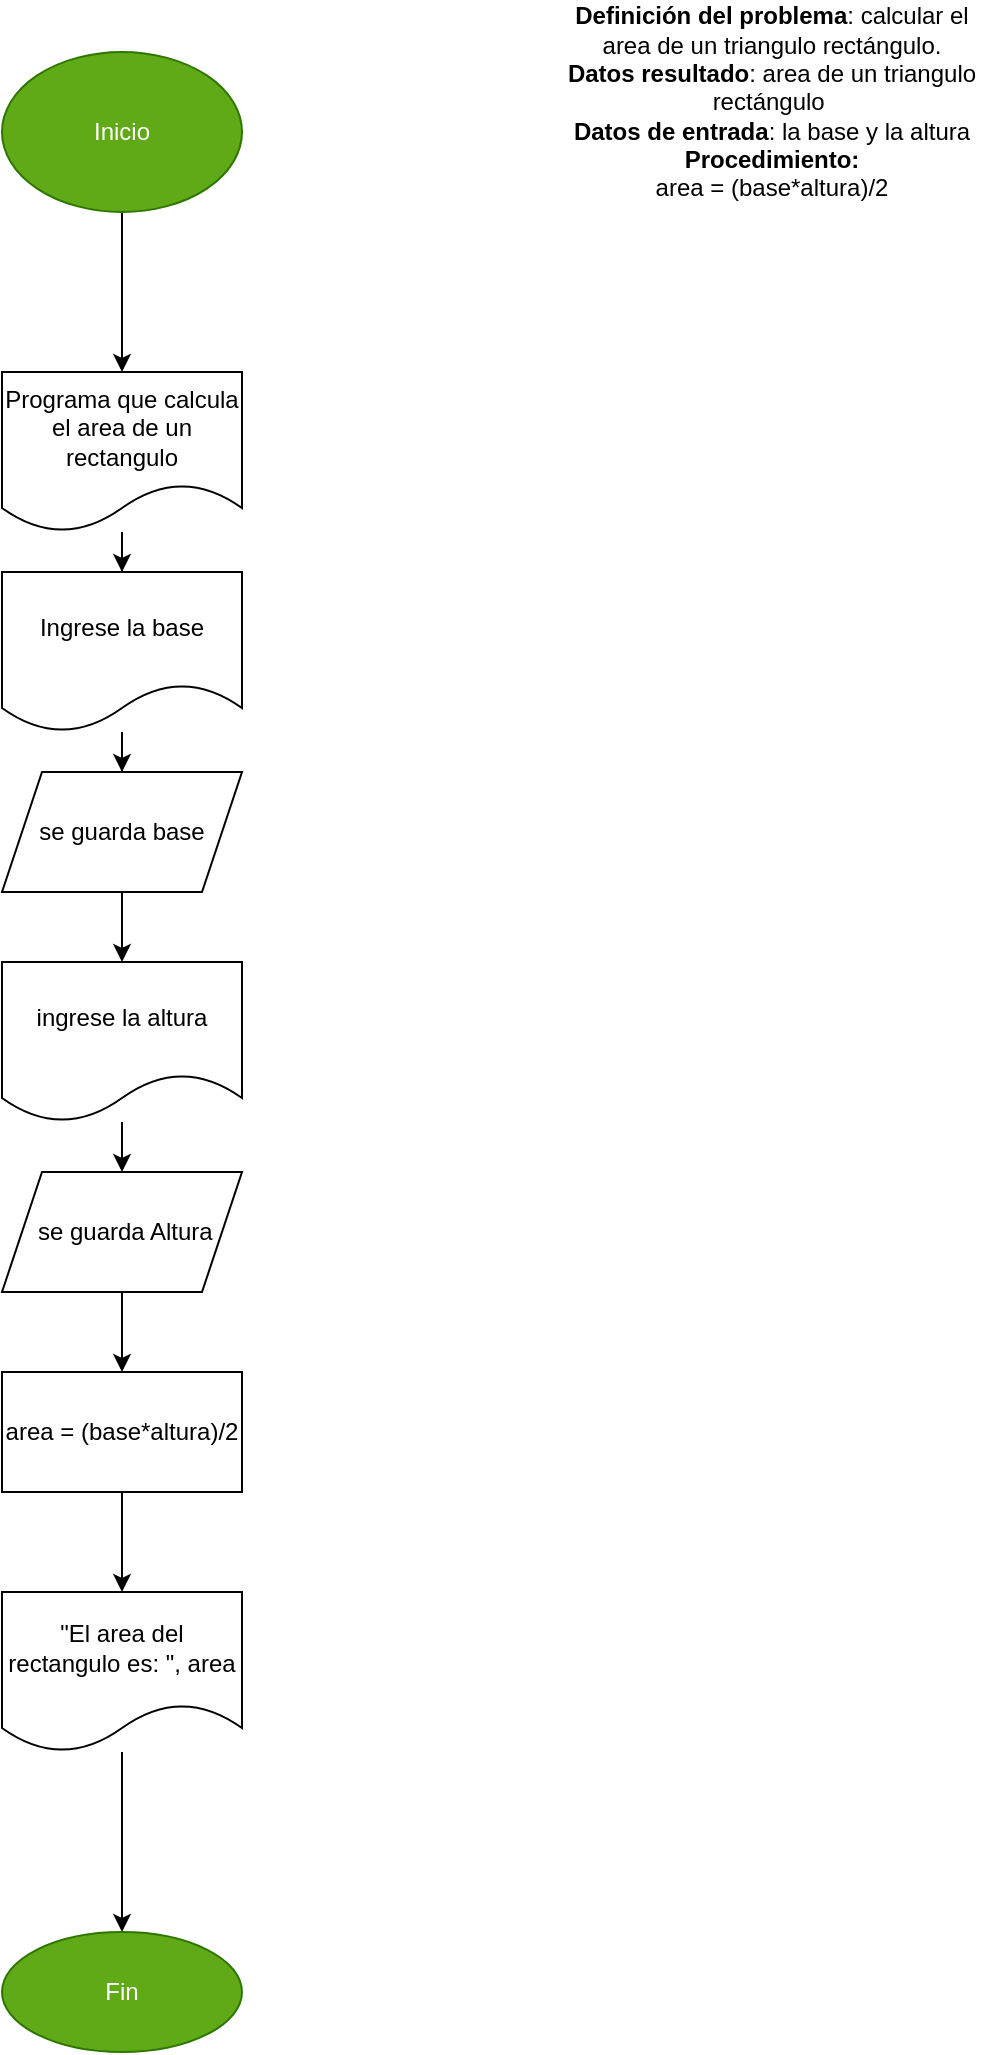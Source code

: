 <mxfile>
    <diagram id="iWGOvPFXtIG0cEeGpGUp" name="Page-1">
        <mxGraphModel dx="645" dy="516" grid="1" gridSize="10" guides="1" tooltips="1" connect="1" arrows="1" fold="1" page="1" pageScale="1" pageWidth="827" pageHeight="1169" math="0" shadow="0">
            <root>
                <mxCell id="0"/>
                <mxCell id="1" parent="0"/>
                <mxCell id="oTCH0D42XKPhX5KPXZE4-1" value="&lt;b&gt;Definición del problema&lt;/b&gt;: calcular el area de un triangulo rectángulo.&lt;br&gt;&lt;b&gt;Datos resultado&lt;/b&gt;: area de un triangulo rectángulo&amp;nbsp;&lt;br&gt;&lt;b&gt;Datos de entrada&lt;/b&gt;: la base y la altura&lt;br&gt;&lt;b&gt;Procedimiento: &lt;/b&gt;&lt;br&gt;area = (base*altura)/2" style="text;html=1;strokeColor=none;fillColor=none;align=center;verticalAlign=middle;whiteSpace=wrap;rounded=0;" parent="1" vertex="1">
                    <mxGeometry x="610" y="30" width="210" height="90" as="geometry"/>
                </mxCell>
                <mxCell id="oTCH0D42XKPhX5KPXZE4-4" value="" style="edgeStyle=orthogonalEdgeStyle;rounded=0;orthogonalLoop=1;jettySize=auto;html=1;" parent="1" source="oTCH0D42XKPhX5KPXZE4-2" target="oTCH0D42XKPhX5KPXZE4-3" edge="1">
                    <mxGeometry relative="1" as="geometry"/>
                </mxCell>
                <mxCell id="oTCH0D42XKPhX5KPXZE4-2" value="Inicio" style="ellipse;whiteSpace=wrap;html=1;fillColor=#60a917;strokeColor=#2D7600;fontColor=#ffffff;" parent="1" vertex="1">
                    <mxGeometry x="330" y="50" width="120" height="80" as="geometry"/>
                </mxCell>
                <mxCell id="oTCH0D42XKPhX5KPXZE4-6" value="" style="edgeStyle=orthogonalEdgeStyle;rounded=0;orthogonalLoop=1;jettySize=auto;html=1;" parent="1" source="oTCH0D42XKPhX5KPXZE4-3" target="oTCH0D42XKPhX5KPXZE4-5" edge="1">
                    <mxGeometry relative="1" as="geometry"/>
                </mxCell>
                <mxCell id="oTCH0D42XKPhX5KPXZE4-3" value="Programa que calcula el area de un rectangulo" style="shape=document;whiteSpace=wrap;html=1;boundedLbl=1;" parent="1" vertex="1">
                    <mxGeometry x="330" y="210" width="120" height="80" as="geometry"/>
                </mxCell>
                <mxCell id="oTCH0D42XKPhX5KPXZE4-8" value="" style="edgeStyle=orthogonalEdgeStyle;rounded=0;orthogonalLoop=1;jettySize=auto;html=1;" parent="1" source="oTCH0D42XKPhX5KPXZE4-5" target="oTCH0D42XKPhX5KPXZE4-7" edge="1">
                    <mxGeometry relative="1" as="geometry"/>
                </mxCell>
                <mxCell id="oTCH0D42XKPhX5KPXZE4-5" value="Ingrese la base" style="shape=document;whiteSpace=wrap;html=1;boundedLbl=1;" parent="1" vertex="1">
                    <mxGeometry x="330" y="310" width="120" height="80" as="geometry"/>
                </mxCell>
                <mxCell id="oTCH0D42XKPhX5KPXZE4-10" value="" style="edgeStyle=orthogonalEdgeStyle;rounded=0;orthogonalLoop=1;jettySize=auto;html=1;" parent="1" source="oTCH0D42XKPhX5KPXZE4-7" target="oTCH0D42XKPhX5KPXZE4-9" edge="1">
                    <mxGeometry relative="1" as="geometry"/>
                </mxCell>
                <mxCell id="oTCH0D42XKPhX5KPXZE4-7" value="se guarda base" style="shape=parallelogram;perimeter=parallelogramPerimeter;whiteSpace=wrap;html=1;fixedSize=1;" parent="1" vertex="1">
                    <mxGeometry x="330" y="410" width="120" height="60" as="geometry"/>
                </mxCell>
                <mxCell id="oTCH0D42XKPhX5KPXZE4-12" value="" style="edgeStyle=orthogonalEdgeStyle;rounded=0;orthogonalLoop=1;jettySize=auto;html=1;" parent="1" source="oTCH0D42XKPhX5KPXZE4-9" target="oTCH0D42XKPhX5KPXZE4-11" edge="1">
                    <mxGeometry relative="1" as="geometry"/>
                </mxCell>
                <mxCell id="oTCH0D42XKPhX5KPXZE4-9" value="ingrese la altura" style="shape=document;whiteSpace=wrap;html=1;boundedLbl=1;" parent="1" vertex="1">
                    <mxGeometry x="330" y="505" width="120" height="80" as="geometry"/>
                </mxCell>
                <mxCell id="oTCH0D42XKPhX5KPXZE4-14" value="" style="edgeStyle=orthogonalEdgeStyle;rounded=0;orthogonalLoop=1;jettySize=auto;html=1;" parent="1" source="oTCH0D42XKPhX5KPXZE4-11" target="oTCH0D42XKPhX5KPXZE4-13" edge="1">
                    <mxGeometry relative="1" as="geometry"/>
                </mxCell>
                <mxCell id="oTCH0D42XKPhX5KPXZE4-11" value="&amp;nbsp;se guarda Altura" style="shape=parallelogram;perimeter=parallelogramPerimeter;whiteSpace=wrap;html=1;fixedSize=1;" parent="1" vertex="1">
                    <mxGeometry x="330" y="610" width="120" height="60" as="geometry"/>
                </mxCell>
                <mxCell id="oTCH0D42XKPhX5KPXZE4-16" value="" style="edgeStyle=orthogonalEdgeStyle;rounded=0;orthogonalLoop=1;jettySize=auto;html=1;" parent="1" source="oTCH0D42XKPhX5KPXZE4-13" target="oTCH0D42XKPhX5KPXZE4-15" edge="1">
                    <mxGeometry relative="1" as="geometry"/>
                </mxCell>
                <mxCell id="oTCH0D42XKPhX5KPXZE4-13" value="area = (base*altura)/2" style="whiteSpace=wrap;html=1;" parent="1" vertex="1">
                    <mxGeometry x="330" y="710" width="120" height="60" as="geometry"/>
                </mxCell>
                <mxCell id="3" value="" style="edgeStyle=orthogonalEdgeStyle;rounded=0;orthogonalLoop=1;jettySize=auto;html=1;" edge="1" parent="1" source="oTCH0D42XKPhX5KPXZE4-15" target="2">
                    <mxGeometry relative="1" as="geometry"/>
                </mxCell>
                <mxCell id="oTCH0D42XKPhX5KPXZE4-15" value="&quot;El area del rectangulo es: &quot;, area" style="shape=document;whiteSpace=wrap;html=1;boundedLbl=1;" parent="1" vertex="1">
                    <mxGeometry x="330" y="820" width="120" height="80" as="geometry"/>
                </mxCell>
                <mxCell id="2" value="Fin" style="ellipse;whiteSpace=wrap;html=1;fillColor=#60a917;strokeColor=#2D7600;fontColor=#ffffff;" vertex="1" parent="1">
                    <mxGeometry x="330" y="990" width="120" height="60" as="geometry"/>
                </mxCell>
            </root>
        </mxGraphModel>
    </diagram>
</mxfile>
